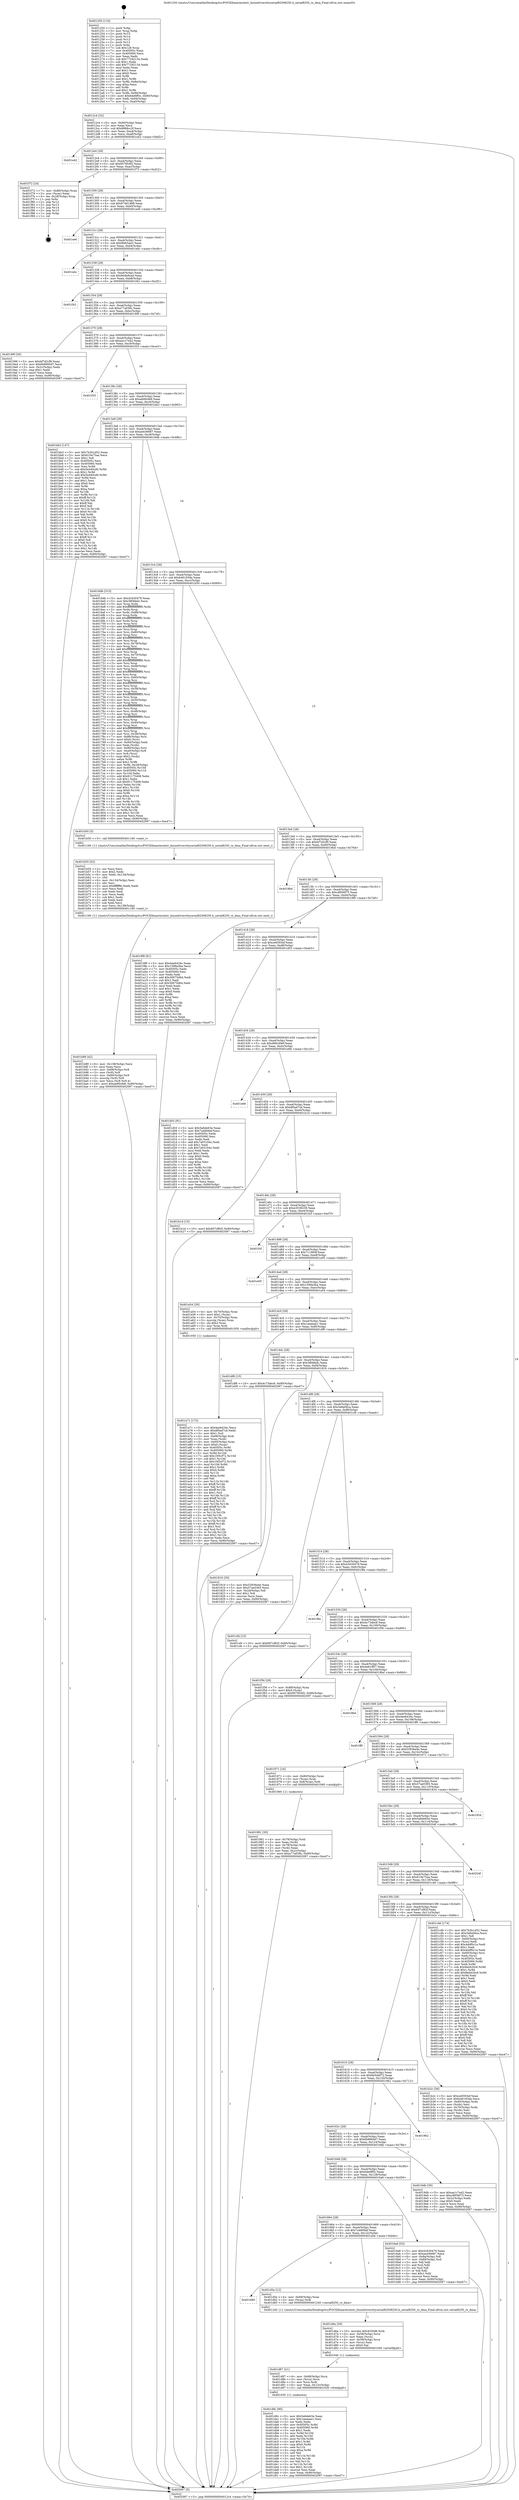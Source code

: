 digraph "0x401250" {
  label = "0x401250 (/mnt/c/Users/mathe/Desktop/tcc/POCII/binaries/extr_linuxdriversttyserial82508250.h_serial8250_rx_dma_Final-ollvm.out::main(0))"
  labelloc = "t"
  node[shape=record]

  Entry [label="",width=0.3,height=0.3,shape=circle,fillcolor=black,style=filled]
  "0x4012c4" [label="{
     0x4012c4 [32]\l
     | [instrs]\l
     &nbsp;&nbsp;0x4012c4 \<+6\>: mov -0x90(%rbp),%eax\l
     &nbsp;&nbsp;0x4012ca \<+2\>: mov %eax,%ecx\l
     &nbsp;&nbsp;0x4012cc \<+6\>: sub $0x8888cc2f,%ecx\l
     &nbsp;&nbsp;0x4012d2 \<+6\>: mov %eax,-0xa4(%rbp)\l
     &nbsp;&nbsp;0x4012d8 \<+6\>: mov %ecx,-0xa8(%rbp)\l
     &nbsp;&nbsp;0x4012de \<+6\>: je 0000000000401e42 \<main+0xbf2\>\l
  }"]
  "0x401e42" [label="{
     0x401e42\l
  }", style=dashed]
  "0x4012e4" [label="{
     0x4012e4 [28]\l
     | [instrs]\l
     &nbsp;&nbsp;0x4012e4 \<+5\>: jmp 00000000004012e9 \<main+0x99\>\l
     &nbsp;&nbsp;0x4012e9 \<+6\>: mov -0xa4(%rbp),%eax\l
     &nbsp;&nbsp;0x4012ef \<+5\>: sub $0x957854f2,%eax\l
     &nbsp;&nbsp;0x4012f4 \<+6\>: mov %eax,-0xac(%rbp)\l
     &nbsp;&nbsp;0x4012fa \<+6\>: je 0000000000401f72 \<main+0xd22\>\l
  }"]
  Exit [label="",width=0.3,height=0.3,shape=circle,fillcolor=black,style=filled,peripheries=2]
  "0x401f72" [label="{
     0x401f72 [24]\l
     | [instrs]\l
     &nbsp;&nbsp;0x401f72 \<+7\>: mov -0x88(%rbp),%rax\l
     &nbsp;&nbsp;0x401f79 \<+2\>: mov (%rax),%eax\l
     &nbsp;&nbsp;0x401f7b \<+4\>: lea -0x28(%rbp),%rsp\l
     &nbsp;&nbsp;0x401f7f \<+1\>: pop %rbx\l
     &nbsp;&nbsp;0x401f80 \<+2\>: pop %r12\l
     &nbsp;&nbsp;0x401f82 \<+2\>: pop %r13\l
     &nbsp;&nbsp;0x401f84 \<+2\>: pop %r14\l
     &nbsp;&nbsp;0x401f86 \<+2\>: pop %r15\l
     &nbsp;&nbsp;0x401f88 \<+1\>: pop %rbp\l
     &nbsp;&nbsp;0x401f89 \<+1\>: ret\l
  }"]
  "0x401300" [label="{
     0x401300 [28]\l
     | [instrs]\l
     &nbsp;&nbsp;0x401300 \<+5\>: jmp 0000000000401305 \<main+0xb5\>\l
     &nbsp;&nbsp;0x401305 \<+6\>: mov -0xa4(%rbp),%eax\l
     &nbsp;&nbsp;0x40130b \<+5\>: sub $0x97481488,%eax\l
     &nbsp;&nbsp;0x401310 \<+6\>: mov %eax,-0xb0(%rbp)\l
     &nbsp;&nbsp;0x401316 \<+6\>: je 0000000000401ee6 \<main+0xc96\>\l
  }"]
  "0x401d9c" [label="{
     0x401d9c [90]\l
     | [instrs]\l
     &nbsp;&nbsp;0x401d9c \<+5\>: mov $0x5a6de63e,%eax\l
     &nbsp;&nbsp;0x401da1 \<+5\>: mov $0x1aeeeae1,%esi\l
     &nbsp;&nbsp;0x401da6 \<+2\>: xor %edx,%edx\l
     &nbsp;&nbsp;0x401da8 \<+8\>: mov 0x40505c,%r8d\l
     &nbsp;&nbsp;0x401db0 \<+8\>: mov 0x405060,%r9d\l
     &nbsp;&nbsp;0x401db8 \<+3\>: sub $0x1,%edx\l
     &nbsp;&nbsp;0x401dbb \<+3\>: mov %r8d,%r10d\l
     &nbsp;&nbsp;0x401dbe \<+3\>: add %edx,%r10d\l
     &nbsp;&nbsp;0x401dc1 \<+4\>: imul %r10d,%r8d\l
     &nbsp;&nbsp;0x401dc5 \<+4\>: and $0x1,%r8d\l
     &nbsp;&nbsp;0x401dc9 \<+4\>: cmp $0x0,%r8d\l
     &nbsp;&nbsp;0x401dcd \<+4\>: sete %r11b\l
     &nbsp;&nbsp;0x401dd1 \<+4\>: cmp $0xa,%r9d\l
     &nbsp;&nbsp;0x401dd5 \<+3\>: setl %bl\l
     &nbsp;&nbsp;0x401dd8 \<+3\>: mov %r11b,%r14b\l
     &nbsp;&nbsp;0x401ddb \<+3\>: and %bl,%r14b\l
     &nbsp;&nbsp;0x401dde \<+3\>: xor %bl,%r11b\l
     &nbsp;&nbsp;0x401de1 \<+3\>: or %r11b,%r14b\l
     &nbsp;&nbsp;0x401de4 \<+4\>: test $0x1,%r14b\l
     &nbsp;&nbsp;0x401de8 \<+3\>: cmovne %esi,%eax\l
     &nbsp;&nbsp;0x401deb \<+6\>: mov %eax,-0x90(%rbp)\l
     &nbsp;&nbsp;0x401df1 \<+5\>: jmp 0000000000402097 \<main+0xe47\>\l
  }"]
  "0x401ee6" [label="{
     0x401ee6\l
  }", style=dashed]
  "0x40131c" [label="{
     0x40131c [28]\l
     | [instrs]\l
     &nbsp;&nbsp;0x40131c \<+5\>: jmp 0000000000401321 \<main+0xd1\>\l
     &nbsp;&nbsp;0x401321 \<+6\>: mov -0xa4(%rbp),%eax\l
     &nbsp;&nbsp;0x401327 \<+5\>: sub $0x9bfe5ae3,%eax\l
     &nbsp;&nbsp;0x40132c \<+6\>: mov %eax,-0xb4(%rbp)\l
     &nbsp;&nbsp;0x401332 \<+6\>: je 0000000000401ebc \<main+0xc6c\>\l
  }"]
  "0x401d87" [label="{
     0x401d87 [21]\l
     | [instrs]\l
     &nbsp;&nbsp;0x401d87 \<+4\>: mov -0x68(%rbp),%rcx\l
     &nbsp;&nbsp;0x401d8b \<+3\>: mov (%rcx),%rcx\l
     &nbsp;&nbsp;0x401d8e \<+3\>: mov %rcx,%rdi\l
     &nbsp;&nbsp;0x401d91 \<+6\>: mov %eax,-0x13c(%rbp)\l
     &nbsp;&nbsp;0x401d97 \<+5\>: call 0000000000401030 \<free@plt\>\l
     | [calls]\l
     &nbsp;&nbsp;0x401030 \{1\} (unknown)\l
  }"]
  "0x401ebc" [label="{
     0x401ebc\l
  }", style=dashed]
  "0x401338" [label="{
     0x401338 [28]\l
     | [instrs]\l
     &nbsp;&nbsp;0x401338 \<+5\>: jmp 000000000040133d \<main+0xed\>\l
     &nbsp;&nbsp;0x40133d \<+6\>: mov -0xa4(%rbp),%eax\l
     &nbsp;&nbsp;0x401343 \<+5\>: sub $0x9e4b9ced,%eax\l
     &nbsp;&nbsp;0x401348 \<+6\>: mov %eax,-0xb8(%rbp)\l
     &nbsp;&nbsp;0x40134e \<+6\>: je 0000000000401f42 \<main+0xcf2\>\l
  }"]
  "0x401d6a" [label="{
     0x401d6a [29]\l
     | [instrs]\l
     &nbsp;&nbsp;0x401d6a \<+10\>: movabs $0x4030d6,%rdi\l
     &nbsp;&nbsp;0x401d74 \<+4\>: mov -0x58(%rbp),%rcx\l
     &nbsp;&nbsp;0x401d78 \<+2\>: mov %eax,(%rcx)\l
     &nbsp;&nbsp;0x401d7a \<+4\>: mov -0x58(%rbp),%rcx\l
     &nbsp;&nbsp;0x401d7e \<+2\>: mov (%rcx),%esi\l
     &nbsp;&nbsp;0x401d80 \<+2\>: mov $0x0,%al\l
     &nbsp;&nbsp;0x401d82 \<+5\>: call 0000000000401040 \<printf@plt\>\l
     | [calls]\l
     &nbsp;&nbsp;0x401040 \{1\} (unknown)\l
  }"]
  "0x401f42" [label="{
     0x401f42\l
  }", style=dashed]
  "0x401354" [label="{
     0x401354 [28]\l
     | [instrs]\l
     &nbsp;&nbsp;0x401354 \<+5\>: jmp 0000000000401359 \<main+0x109\>\l
     &nbsp;&nbsp;0x401359 \<+6\>: mov -0xa4(%rbp),%eax\l
     &nbsp;&nbsp;0x40135f \<+5\>: sub $0xa77a038c,%eax\l
     &nbsp;&nbsp;0x401364 \<+6\>: mov %eax,-0xbc(%rbp)\l
     &nbsp;&nbsp;0x40136a \<+6\>: je 000000000040199f \<main+0x74f\>\l
  }"]
  "0x401680" [label="{
     0x401680\l
  }", style=dashed]
  "0x40199f" [label="{
     0x40199f [30]\l
     | [instrs]\l
     &nbsp;&nbsp;0x40199f \<+5\>: mov $0xbf7d2cf9,%eax\l
     &nbsp;&nbsp;0x4019a4 \<+5\>: mov $0x6b8660d7,%ecx\l
     &nbsp;&nbsp;0x4019a9 \<+3\>: mov -0x2c(%rbp),%edx\l
     &nbsp;&nbsp;0x4019ac \<+3\>: cmp $0x1,%edx\l
     &nbsp;&nbsp;0x4019af \<+3\>: cmovl %ecx,%eax\l
     &nbsp;&nbsp;0x4019b2 \<+6\>: mov %eax,-0x90(%rbp)\l
     &nbsp;&nbsp;0x4019b8 \<+5\>: jmp 0000000000402097 \<main+0xe47\>\l
  }"]
  "0x401370" [label="{
     0x401370 [28]\l
     | [instrs]\l
     &nbsp;&nbsp;0x401370 \<+5\>: jmp 0000000000401375 \<main+0x125\>\l
     &nbsp;&nbsp;0x401375 \<+6\>: mov -0xa4(%rbp),%eax\l
     &nbsp;&nbsp;0x40137b \<+5\>: sub $0xaa1c7e42,%eax\l
     &nbsp;&nbsp;0x401380 \<+6\>: mov %eax,-0xc0(%rbp)\l
     &nbsp;&nbsp;0x401386 \<+6\>: je 0000000000401f33 \<main+0xce3\>\l
  }"]
  "0x401d5e" [label="{
     0x401d5e [12]\l
     | [instrs]\l
     &nbsp;&nbsp;0x401d5e \<+4\>: mov -0x68(%rbp),%rax\l
     &nbsp;&nbsp;0x401d62 \<+3\>: mov (%rax),%rdi\l
     &nbsp;&nbsp;0x401d65 \<+5\>: call 0000000000401240 \<serial8250_rx_dma\>\l
     | [calls]\l
     &nbsp;&nbsp;0x401240 \{1\} (/mnt/c/Users/mathe/Desktop/tcc/POCII/binaries/extr_linuxdriversttyserial82508250.h_serial8250_rx_dma_Final-ollvm.out::serial8250_rx_dma)\l
  }"]
  "0x401f33" [label="{
     0x401f33\l
  }", style=dashed]
  "0x40138c" [label="{
     0x40138c [28]\l
     | [instrs]\l
     &nbsp;&nbsp;0x40138c \<+5\>: jmp 0000000000401391 \<main+0x141\>\l
     &nbsp;&nbsp;0x401391 \<+6\>: mov -0xa4(%rbp),%eax\l
     &nbsp;&nbsp;0x401397 \<+5\>: sub $0xab90cfe8,%eax\l
     &nbsp;&nbsp;0x40139c \<+6\>: mov %eax,-0xc4(%rbp)\l
     &nbsp;&nbsp;0x4013a2 \<+6\>: je 0000000000401bb3 \<main+0x963\>\l
  }"]
  "0x401b89" [label="{
     0x401b89 [42]\l
     | [instrs]\l
     &nbsp;&nbsp;0x401b89 \<+6\>: mov -0x138(%rbp),%ecx\l
     &nbsp;&nbsp;0x401b8f \<+3\>: imul %eax,%ecx\l
     &nbsp;&nbsp;0x401b92 \<+4\>: mov -0x68(%rbp),%r8\l
     &nbsp;&nbsp;0x401b96 \<+3\>: mov (%r8),%r8\l
     &nbsp;&nbsp;0x401b99 \<+4\>: mov -0x60(%rbp),%r9\l
     &nbsp;&nbsp;0x401b9d \<+3\>: movslq (%r9),%r9\l
     &nbsp;&nbsp;0x401ba0 \<+4\>: mov %ecx,(%r8,%r9,4)\l
     &nbsp;&nbsp;0x401ba4 \<+10\>: movl $0xab90cfe8,-0x90(%rbp)\l
     &nbsp;&nbsp;0x401bae \<+5\>: jmp 0000000000402097 \<main+0xe47\>\l
  }"]
  "0x401bb3" [label="{
     0x401bb3 [147]\l
     | [instrs]\l
     &nbsp;&nbsp;0x401bb3 \<+5\>: mov $0x7b2b1d52,%eax\l
     &nbsp;&nbsp;0x401bb8 \<+5\>: mov $0x610e75aa,%ecx\l
     &nbsp;&nbsp;0x401bbd \<+2\>: mov $0x1,%dl\l
     &nbsp;&nbsp;0x401bbf \<+7\>: mov 0x40505c,%esi\l
     &nbsp;&nbsp;0x401bc6 \<+7\>: mov 0x405060,%edi\l
     &nbsp;&nbsp;0x401bcd \<+3\>: mov %esi,%r8d\l
     &nbsp;&nbsp;0x401bd0 \<+7\>: sub $0x5e440cd0,%r8d\l
     &nbsp;&nbsp;0x401bd7 \<+4\>: sub $0x1,%r8d\l
     &nbsp;&nbsp;0x401bdb \<+7\>: add $0x5e440cd0,%r8d\l
     &nbsp;&nbsp;0x401be2 \<+4\>: imul %r8d,%esi\l
     &nbsp;&nbsp;0x401be6 \<+3\>: and $0x1,%esi\l
     &nbsp;&nbsp;0x401be9 \<+3\>: cmp $0x0,%esi\l
     &nbsp;&nbsp;0x401bec \<+4\>: sete %r9b\l
     &nbsp;&nbsp;0x401bf0 \<+3\>: cmp $0xa,%edi\l
     &nbsp;&nbsp;0x401bf3 \<+4\>: setl %r10b\l
     &nbsp;&nbsp;0x401bf7 \<+3\>: mov %r9b,%r11b\l
     &nbsp;&nbsp;0x401bfa \<+4\>: xor $0xff,%r11b\l
     &nbsp;&nbsp;0x401bfe \<+3\>: mov %r10b,%bl\l
     &nbsp;&nbsp;0x401c01 \<+3\>: xor $0xff,%bl\l
     &nbsp;&nbsp;0x401c04 \<+3\>: xor $0x0,%dl\l
     &nbsp;&nbsp;0x401c07 \<+3\>: mov %r11b,%r14b\l
     &nbsp;&nbsp;0x401c0a \<+4\>: and $0x0,%r14b\l
     &nbsp;&nbsp;0x401c0e \<+3\>: and %dl,%r9b\l
     &nbsp;&nbsp;0x401c11 \<+3\>: mov %bl,%r15b\l
     &nbsp;&nbsp;0x401c14 \<+4\>: and $0x0,%r15b\l
     &nbsp;&nbsp;0x401c18 \<+3\>: and %dl,%r10b\l
     &nbsp;&nbsp;0x401c1b \<+3\>: or %r9b,%r14b\l
     &nbsp;&nbsp;0x401c1e \<+3\>: or %r10b,%r15b\l
     &nbsp;&nbsp;0x401c21 \<+3\>: xor %r15b,%r14b\l
     &nbsp;&nbsp;0x401c24 \<+3\>: or %bl,%r11b\l
     &nbsp;&nbsp;0x401c27 \<+4\>: xor $0xff,%r11b\l
     &nbsp;&nbsp;0x401c2b \<+3\>: or $0x0,%dl\l
     &nbsp;&nbsp;0x401c2e \<+3\>: and %dl,%r11b\l
     &nbsp;&nbsp;0x401c31 \<+3\>: or %r11b,%r14b\l
     &nbsp;&nbsp;0x401c34 \<+4\>: test $0x1,%r14b\l
     &nbsp;&nbsp;0x401c38 \<+3\>: cmovne %ecx,%eax\l
     &nbsp;&nbsp;0x401c3b \<+6\>: mov %eax,-0x90(%rbp)\l
     &nbsp;&nbsp;0x401c41 \<+5\>: jmp 0000000000402097 \<main+0xe47\>\l
  }"]
  "0x4013a8" [label="{
     0x4013a8 [28]\l
     | [instrs]\l
     &nbsp;&nbsp;0x4013a8 \<+5\>: jmp 00000000004013ad \<main+0x15d\>\l
     &nbsp;&nbsp;0x4013ad \<+6\>: mov -0xa4(%rbp),%eax\l
     &nbsp;&nbsp;0x4013b3 \<+5\>: sub $0xae436687,%eax\l
     &nbsp;&nbsp;0x4013b8 \<+6\>: mov %eax,-0xc8(%rbp)\l
     &nbsp;&nbsp;0x4013be \<+6\>: je 00000000004016db \<main+0x48b\>\l
  }"]
  "0x401b55" [label="{
     0x401b55 [52]\l
     | [instrs]\l
     &nbsp;&nbsp;0x401b55 \<+2\>: xor %ecx,%ecx\l
     &nbsp;&nbsp;0x401b57 \<+5\>: mov $0x2,%edx\l
     &nbsp;&nbsp;0x401b5c \<+6\>: mov %edx,-0x134(%rbp)\l
     &nbsp;&nbsp;0x401b62 \<+1\>: cltd\l
     &nbsp;&nbsp;0x401b63 \<+6\>: mov -0x134(%rbp),%esi\l
     &nbsp;&nbsp;0x401b69 \<+2\>: idiv %esi\l
     &nbsp;&nbsp;0x401b6b \<+6\>: imul $0xfffffffe,%edx,%edx\l
     &nbsp;&nbsp;0x401b71 \<+2\>: mov %ecx,%edi\l
     &nbsp;&nbsp;0x401b73 \<+2\>: sub %edx,%edi\l
     &nbsp;&nbsp;0x401b75 \<+2\>: mov %ecx,%edx\l
     &nbsp;&nbsp;0x401b77 \<+3\>: sub $0x1,%edx\l
     &nbsp;&nbsp;0x401b7a \<+2\>: add %edx,%edi\l
     &nbsp;&nbsp;0x401b7c \<+2\>: sub %edi,%ecx\l
     &nbsp;&nbsp;0x401b7e \<+6\>: mov %ecx,-0x138(%rbp)\l
     &nbsp;&nbsp;0x401b84 \<+5\>: call 0000000000401160 \<next_i\>\l
     | [calls]\l
     &nbsp;&nbsp;0x401160 \{1\} (/mnt/c/Users/mathe/Desktop/tcc/POCII/binaries/extr_linuxdriversttyserial82508250.h_serial8250_rx_dma_Final-ollvm.out::next_i)\l
  }"]
  "0x4016db" [label="{
     0x4016db [315]\l
     | [instrs]\l
     &nbsp;&nbsp;0x4016db \<+5\>: mov $0x43430479,%eax\l
     &nbsp;&nbsp;0x4016e0 \<+5\>: mov $0x38f4fedc,%ecx\l
     &nbsp;&nbsp;0x4016e5 \<+3\>: mov %rsp,%rdx\l
     &nbsp;&nbsp;0x4016e8 \<+4\>: add $0xfffffffffffffff0,%rdx\l
     &nbsp;&nbsp;0x4016ec \<+3\>: mov %rdx,%rsp\l
     &nbsp;&nbsp;0x4016ef \<+7\>: mov %rdx,-0x88(%rbp)\l
     &nbsp;&nbsp;0x4016f6 \<+3\>: mov %rsp,%rdx\l
     &nbsp;&nbsp;0x4016f9 \<+4\>: add $0xfffffffffffffff0,%rdx\l
     &nbsp;&nbsp;0x4016fd \<+3\>: mov %rdx,%rsp\l
     &nbsp;&nbsp;0x401700 \<+3\>: mov %rsp,%rsi\l
     &nbsp;&nbsp;0x401703 \<+4\>: add $0xfffffffffffffff0,%rsi\l
     &nbsp;&nbsp;0x401707 \<+3\>: mov %rsi,%rsp\l
     &nbsp;&nbsp;0x40170a \<+4\>: mov %rsi,-0x80(%rbp)\l
     &nbsp;&nbsp;0x40170e \<+3\>: mov %rsp,%rsi\l
     &nbsp;&nbsp;0x401711 \<+4\>: add $0xfffffffffffffff0,%rsi\l
     &nbsp;&nbsp;0x401715 \<+3\>: mov %rsi,%rsp\l
     &nbsp;&nbsp;0x401718 \<+4\>: mov %rsi,-0x78(%rbp)\l
     &nbsp;&nbsp;0x40171c \<+3\>: mov %rsp,%rsi\l
     &nbsp;&nbsp;0x40171f \<+4\>: add $0xfffffffffffffff0,%rsi\l
     &nbsp;&nbsp;0x401723 \<+3\>: mov %rsi,%rsp\l
     &nbsp;&nbsp;0x401726 \<+4\>: mov %rsi,-0x70(%rbp)\l
     &nbsp;&nbsp;0x40172a \<+3\>: mov %rsp,%rsi\l
     &nbsp;&nbsp;0x40172d \<+4\>: add $0xfffffffffffffff0,%rsi\l
     &nbsp;&nbsp;0x401731 \<+3\>: mov %rsi,%rsp\l
     &nbsp;&nbsp;0x401734 \<+4\>: mov %rsi,-0x68(%rbp)\l
     &nbsp;&nbsp;0x401738 \<+3\>: mov %rsp,%rsi\l
     &nbsp;&nbsp;0x40173b \<+4\>: add $0xfffffffffffffff0,%rsi\l
     &nbsp;&nbsp;0x40173f \<+3\>: mov %rsi,%rsp\l
     &nbsp;&nbsp;0x401742 \<+4\>: mov %rsi,-0x60(%rbp)\l
     &nbsp;&nbsp;0x401746 \<+3\>: mov %rsp,%rsi\l
     &nbsp;&nbsp;0x401749 \<+4\>: add $0xfffffffffffffff0,%rsi\l
     &nbsp;&nbsp;0x40174d \<+3\>: mov %rsi,%rsp\l
     &nbsp;&nbsp;0x401750 \<+4\>: mov %rsi,-0x58(%rbp)\l
     &nbsp;&nbsp;0x401754 \<+3\>: mov %rsp,%rsi\l
     &nbsp;&nbsp;0x401757 \<+4\>: add $0xfffffffffffffff0,%rsi\l
     &nbsp;&nbsp;0x40175b \<+3\>: mov %rsi,%rsp\l
     &nbsp;&nbsp;0x40175e \<+4\>: mov %rsi,-0x50(%rbp)\l
     &nbsp;&nbsp;0x401762 \<+3\>: mov %rsp,%rsi\l
     &nbsp;&nbsp;0x401765 \<+4\>: add $0xfffffffffffffff0,%rsi\l
     &nbsp;&nbsp;0x401769 \<+3\>: mov %rsi,%rsp\l
     &nbsp;&nbsp;0x40176c \<+4\>: mov %rsi,-0x48(%rbp)\l
     &nbsp;&nbsp;0x401770 \<+3\>: mov %rsp,%rsi\l
     &nbsp;&nbsp;0x401773 \<+4\>: add $0xfffffffffffffff0,%rsi\l
     &nbsp;&nbsp;0x401777 \<+3\>: mov %rsi,%rsp\l
     &nbsp;&nbsp;0x40177a \<+4\>: mov %rsi,-0x40(%rbp)\l
     &nbsp;&nbsp;0x40177e \<+3\>: mov %rsp,%rsi\l
     &nbsp;&nbsp;0x401781 \<+4\>: add $0xfffffffffffffff0,%rsi\l
     &nbsp;&nbsp;0x401785 \<+3\>: mov %rsi,%rsp\l
     &nbsp;&nbsp;0x401788 \<+4\>: mov %rsi,-0x38(%rbp)\l
     &nbsp;&nbsp;0x40178c \<+7\>: mov -0x88(%rbp),%rsi\l
     &nbsp;&nbsp;0x401793 \<+6\>: movl $0x0,(%rsi)\l
     &nbsp;&nbsp;0x401799 \<+6\>: mov -0x94(%rbp),%edi\l
     &nbsp;&nbsp;0x40179f \<+2\>: mov %edi,(%rdx)\l
     &nbsp;&nbsp;0x4017a1 \<+4\>: mov -0x80(%rbp),%rsi\l
     &nbsp;&nbsp;0x4017a5 \<+7\>: mov -0xa0(%rbp),%r8\l
     &nbsp;&nbsp;0x4017ac \<+3\>: mov %r8,(%rsi)\l
     &nbsp;&nbsp;0x4017af \<+3\>: cmpl $0x2,(%rdx)\l
     &nbsp;&nbsp;0x4017b2 \<+4\>: setne %r9b\l
     &nbsp;&nbsp;0x4017b6 \<+4\>: and $0x1,%r9b\l
     &nbsp;&nbsp;0x4017ba \<+4\>: mov %r9b,-0x2d(%rbp)\l
     &nbsp;&nbsp;0x4017be \<+8\>: mov 0x40505c,%r10d\l
     &nbsp;&nbsp;0x4017c6 \<+8\>: mov 0x405060,%r11d\l
     &nbsp;&nbsp;0x4017ce \<+3\>: mov %r10d,%ebx\l
     &nbsp;&nbsp;0x4017d1 \<+6\>: add $0x91175408,%ebx\l
     &nbsp;&nbsp;0x4017d7 \<+3\>: sub $0x1,%ebx\l
     &nbsp;&nbsp;0x4017da \<+6\>: sub $0x91175408,%ebx\l
     &nbsp;&nbsp;0x4017e0 \<+4\>: imul %ebx,%r10d\l
     &nbsp;&nbsp;0x4017e4 \<+4\>: and $0x1,%r10d\l
     &nbsp;&nbsp;0x4017e8 \<+4\>: cmp $0x0,%r10d\l
     &nbsp;&nbsp;0x4017ec \<+4\>: sete %r9b\l
     &nbsp;&nbsp;0x4017f0 \<+4\>: cmp $0xa,%r11d\l
     &nbsp;&nbsp;0x4017f4 \<+4\>: setl %r14b\l
     &nbsp;&nbsp;0x4017f8 \<+3\>: mov %r9b,%r15b\l
     &nbsp;&nbsp;0x4017fb \<+3\>: and %r14b,%r15b\l
     &nbsp;&nbsp;0x4017fe \<+3\>: xor %r14b,%r9b\l
     &nbsp;&nbsp;0x401801 \<+3\>: or %r9b,%r15b\l
     &nbsp;&nbsp;0x401804 \<+4\>: test $0x1,%r15b\l
     &nbsp;&nbsp;0x401808 \<+3\>: cmovne %ecx,%eax\l
     &nbsp;&nbsp;0x40180b \<+6\>: mov %eax,-0x90(%rbp)\l
     &nbsp;&nbsp;0x401811 \<+5\>: jmp 0000000000402097 \<main+0xe47\>\l
  }"]
  "0x4013c4" [label="{
     0x4013c4 [28]\l
     | [instrs]\l
     &nbsp;&nbsp;0x4013c4 \<+5\>: jmp 00000000004013c9 \<main+0x179\>\l
     &nbsp;&nbsp;0x4013c9 \<+6\>: mov -0xa4(%rbp),%eax\l
     &nbsp;&nbsp;0x4013cf \<+5\>: sub $0xb46193da,%eax\l
     &nbsp;&nbsp;0x4013d4 \<+6\>: mov %eax,-0xcc(%rbp)\l
     &nbsp;&nbsp;0x4013da \<+6\>: je 0000000000401b50 \<main+0x900\>\l
  }"]
  "0x401a71" [label="{
     0x401a71 [172]\l
     | [instrs]\l
     &nbsp;&nbsp;0x401a71 \<+5\>: mov $0x4ee6434c,%ecx\l
     &nbsp;&nbsp;0x401a76 \<+5\>: mov $0xdf0ad7cb,%edx\l
     &nbsp;&nbsp;0x401a7b \<+3\>: mov $0x1,%sil\l
     &nbsp;&nbsp;0x401a7e \<+4\>: mov -0x68(%rbp),%rdi\l
     &nbsp;&nbsp;0x401a82 \<+3\>: mov %rax,(%rdi)\l
     &nbsp;&nbsp;0x401a85 \<+4\>: mov -0x60(%rbp),%rax\l
     &nbsp;&nbsp;0x401a89 \<+6\>: movl $0x0,(%rax)\l
     &nbsp;&nbsp;0x401a8f \<+8\>: mov 0x40505c,%r8d\l
     &nbsp;&nbsp;0x401a97 \<+8\>: mov 0x405060,%r9d\l
     &nbsp;&nbsp;0x401a9f \<+3\>: mov %r8d,%r10d\l
     &nbsp;&nbsp;0x401aa2 \<+7\>: add $0x10f3cf72,%r10d\l
     &nbsp;&nbsp;0x401aa9 \<+4\>: sub $0x1,%r10d\l
     &nbsp;&nbsp;0x401aad \<+7\>: sub $0x10f3cf72,%r10d\l
     &nbsp;&nbsp;0x401ab4 \<+4\>: imul %r10d,%r8d\l
     &nbsp;&nbsp;0x401ab8 \<+4\>: and $0x1,%r8d\l
     &nbsp;&nbsp;0x401abc \<+4\>: cmp $0x0,%r8d\l
     &nbsp;&nbsp;0x401ac0 \<+4\>: sete %r11b\l
     &nbsp;&nbsp;0x401ac4 \<+4\>: cmp $0xa,%r9d\l
     &nbsp;&nbsp;0x401ac8 \<+3\>: setl %bl\l
     &nbsp;&nbsp;0x401acb \<+3\>: mov %r11b,%r14b\l
     &nbsp;&nbsp;0x401ace \<+4\>: xor $0xff,%r14b\l
     &nbsp;&nbsp;0x401ad2 \<+3\>: mov %bl,%r15b\l
     &nbsp;&nbsp;0x401ad5 \<+4\>: xor $0xff,%r15b\l
     &nbsp;&nbsp;0x401ad9 \<+4\>: xor $0x1,%sil\l
     &nbsp;&nbsp;0x401add \<+3\>: mov %r14b,%r12b\l
     &nbsp;&nbsp;0x401ae0 \<+4\>: and $0xff,%r12b\l
     &nbsp;&nbsp;0x401ae4 \<+3\>: and %sil,%r11b\l
     &nbsp;&nbsp;0x401ae7 \<+3\>: mov %r15b,%r13b\l
     &nbsp;&nbsp;0x401aea \<+4\>: and $0xff,%r13b\l
     &nbsp;&nbsp;0x401aee \<+3\>: and %sil,%bl\l
     &nbsp;&nbsp;0x401af1 \<+3\>: or %r11b,%r12b\l
     &nbsp;&nbsp;0x401af4 \<+3\>: or %bl,%r13b\l
     &nbsp;&nbsp;0x401af7 \<+3\>: xor %r13b,%r12b\l
     &nbsp;&nbsp;0x401afa \<+3\>: or %r15b,%r14b\l
     &nbsp;&nbsp;0x401afd \<+4\>: xor $0xff,%r14b\l
     &nbsp;&nbsp;0x401b01 \<+4\>: or $0x1,%sil\l
     &nbsp;&nbsp;0x401b05 \<+3\>: and %sil,%r14b\l
     &nbsp;&nbsp;0x401b08 \<+3\>: or %r14b,%r12b\l
     &nbsp;&nbsp;0x401b0b \<+4\>: test $0x1,%r12b\l
     &nbsp;&nbsp;0x401b0f \<+3\>: cmovne %edx,%ecx\l
     &nbsp;&nbsp;0x401b12 \<+6\>: mov %ecx,-0x90(%rbp)\l
     &nbsp;&nbsp;0x401b18 \<+5\>: jmp 0000000000402097 \<main+0xe47\>\l
  }"]
  "0x401b50" [label="{
     0x401b50 [5]\l
     | [instrs]\l
     &nbsp;&nbsp;0x401b50 \<+5\>: call 0000000000401160 \<next_i\>\l
     | [calls]\l
     &nbsp;&nbsp;0x401160 \{1\} (/mnt/c/Users/mathe/Desktop/tcc/POCII/binaries/extr_linuxdriversttyserial82508250.h_serial8250_rx_dma_Final-ollvm.out::next_i)\l
  }"]
  "0x4013e0" [label="{
     0x4013e0 [28]\l
     | [instrs]\l
     &nbsp;&nbsp;0x4013e0 \<+5\>: jmp 00000000004013e5 \<main+0x195\>\l
     &nbsp;&nbsp;0x4013e5 \<+6\>: mov -0xa4(%rbp),%eax\l
     &nbsp;&nbsp;0x4013eb \<+5\>: sub $0xbf7d2cf9,%eax\l
     &nbsp;&nbsp;0x4013f0 \<+6\>: mov %eax,-0xd0(%rbp)\l
     &nbsp;&nbsp;0x4013f6 \<+6\>: je 00000000004019bd \<main+0x76d\>\l
  }"]
  "0x401981" [label="{
     0x401981 [30]\l
     | [instrs]\l
     &nbsp;&nbsp;0x401981 \<+4\>: mov -0x78(%rbp),%rdi\l
     &nbsp;&nbsp;0x401985 \<+2\>: mov %eax,(%rdi)\l
     &nbsp;&nbsp;0x401987 \<+4\>: mov -0x78(%rbp),%rdi\l
     &nbsp;&nbsp;0x40198b \<+2\>: mov (%rdi),%eax\l
     &nbsp;&nbsp;0x40198d \<+3\>: mov %eax,-0x2c(%rbp)\l
     &nbsp;&nbsp;0x401990 \<+10\>: movl $0xa77a038c,-0x90(%rbp)\l
     &nbsp;&nbsp;0x40199a \<+5\>: jmp 0000000000402097 \<main+0xe47\>\l
  }"]
  "0x4019bd" [label="{
     0x4019bd\l
  }", style=dashed]
  "0x4013fc" [label="{
     0x4013fc [28]\l
     | [instrs]\l
     &nbsp;&nbsp;0x4013fc \<+5\>: jmp 0000000000401401 \<main+0x1b1\>\l
     &nbsp;&nbsp;0x401401 \<+6\>: mov -0xa4(%rbp),%eax\l
     &nbsp;&nbsp;0x401407 \<+5\>: sub $0xc8856f75,%eax\l
     &nbsp;&nbsp;0x40140c \<+6\>: mov %eax,-0xd4(%rbp)\l
     &nbsp;&nbsp;0x401412 \<+6\>: je 00000000004019f9 \<main+0x7a9\>\l
  }"]
  "0x401250" [label="{
     0x401250 [116]\l
     | [instrs]\l
     &nbsp;&nbsp;0x401250 \<+1\>: push %rbp\l
     &nbsp;&nbsp;0x401251 \<+3\>: mov %rsp,%rbp\l
     &nbsp;&nbsp;0x401254 \<+2\>: push %r15\l
     &nbsp;&nbsp;0x401256 \<+2\>: push %r14\l
     &nbsp;&nbsp;0x401258 \<+2\>: push %r13\l
     &nbsp;&nbsp;0x40125a \<+2\>: push %r12\l
     &nbsp;&nbsp;0x40125c \<+1\>: push %rbx\l
     &nbsp;&nbsp;0x40125d \<+7\>: sub $0x128,%rsp\l
     &nbsp;&nbsp;0x401264 \<+7\>: mov 0x40505c,%eax\l
     &nbsp;&nbsp;0x40126b \<+7\>: mov 0x405060,%ecx\l
     &nbsp;&nbsp;0x401272 \<+2\>: mov %eax,%edx\l
     &nbsp;&nbsp;0x401274 \<+6\>: sub $0x77292134,%edx\l
     &nbsp;&nbsp;0x40127a \<+3\>: sub $0x1,%edx\l
     &nbsp;&nbsp;0x40127d \<+6\>: add $0x77292134,%edx\l
     &nbsp;&nbsp;0x401283 \<+3\>: imul %edx,%eax\l
     &nbsp;&nbsp;0x401286 \<+3\>: and $0x1,%eax\l
     &nbsp;&nbsp;0x401289 \<+3\>: cmp $0x0,%eax\l
     &nbsp;&nbsp;0x40128c \<+4\>: sete %r8b\l
     &nbsp;&nbsp;0x401290 \<+4\>: and $0x1,%r8b\l
     &nbsp;&nbsp;0x401294 \<+7\>: mov %r8b,-0x8a(%rbp)\l
     &nbsp;&nbsp;0x40129b \<+3\>: cmp $0xa,%ecx\l
     &nbsp;&nbsp;0x40129e \<+4\>: setl %r8b\l
     &nbsp;&nbsp;0x4012a2 \<+4\>: and $0x1,%r8b\l
     &nbsp;&nbsp;0x4012a6 \<+7\>: mov %r8b,-0x89(%rbp)\l
     &nbsp;&nbsp;0x4012ad \<+10\>: movl $0x6de6ff3c,-0x90(%rbp)\l
     &nbsp;&nbsp;0x4012b7 \<+6\>: mov %edi,-0x94(%rbp)\l
     &nbsp;&nbsp;0x4012bd \<+7\>: mov %rsi,-0xa0(%rbp)\l
  }"]
  "0x4019f9" [label="{
     0x4019f9 [91]\l
     | [instrs]\l
     &nbsp;&nbsp;0x4019f9 \<+5\>: mov $0x4ee6434c,%eax\l
     &nbsp;&nbsp;0x4019fe \<+5\>: mov $0x1598a3ba,%ecx\l
     &nbsp;&nbsp;0x401a03 \<+7\>: mov 0x40505c,%edx\l
     &nbsp;&nbsp;0x401a0a \<+7\>: mov 0x405060,%esi\l
     &nbsp;&nbsp;0x401a11 \<+2\>: mov %edx,%edi\l
     &nbsp;&nbsp;0x401a13 \<+6\>: add $0x30675d64,%edi\l
     &nbsp;&nbsp;0x401a19 \<+3\>: sub $0x1,%edi\l
     &nbsp;&nbsp;0x401a1c \<+6\>: sub $0x30675d64,%edi\l
     &nbsp;&nbsp;0x401a22 \<+3\>: imul %edi,%edx\l
     &nbsp;&nbsp;0x401a25 \<+3\>: and $0x1,%edx\l
     &nbsp;&nbsp;0x401a28 \<+3\>: cmp $0x0,%edx\l
     &nbsp;&nbsp;0x401a2b \<+4\>: sete %r8b\l
     &nbsp;&nbsp;0x401a2f \<+3\>: cmp $0xa,%esi\l
     &nbsp;&nbsp;0x401a32 \<+4\>: setl %r9b\l
     &nbsp;&nbsp;0x401a36 \<+3\>: mov %r8b,%r10b\l
     &nbsp;&nbsp;0x401a39 \<+3\>: and %r9b,%r10b\l
     &nbsp;&nbsp;0x401a3c \<+3\>: xor %r9b,%r8b\l
     &nbsp;&nbsp;0x401a3f \<+3\>: or %r8b,%r10b\l
     &nbsp;&nbsp;0x401a42 \<+4\>: test $0x1,%r10b\l
     &nbsp;&nbsp;0x401a46 \<+3\>: cmovne %ecx,%eax\l
     &nbsp;&nbsp;0x401a49 \<+6\>: mov %eax,-0x90(%rbp)\l
     &nbsp;&nbsp;0x401a4f \<+5\>: jmp 0000000000402097 \<main+0xe47\>\l
  }"]
  "0x401418" [label="{
     0x401418 [28]\l
     | [instrs]\l
     &nbsp;&nbsp;0x401418 \<+5\>: jmp 000000000040141d \<main+0x1cd\>\l
     &nbsp;&nbsp;0x40141d \<+6\>: mov -0xa4(%rbp),%eax\l
     &nbsp;&nbsp;0x401423 \<+5\>: sub $0xce6593ef,%eax\l
     &nbsp;&nbsp;0x401428 \<+6\>: mov %eax,-0xd8(%rbp)\l
     &nbsp;&nbsp;0x40142e \<+6\>: je 0000000000401d03 \<main+0xab3\>\l
  }"]
  "0x402097" [label="{
     0x402097 [5]\l
     | [instrs]\l
     &nbsp;&nbsp;0x402097 \<+5\>: jmp 00000000004012c4 \<main+0x74\>\l
  }"]
  "0x401d03" [label="{
     0x401d03 [91]\l
     | [instrs]\l
     &nbsp;&nbsp;0x401d03 \<+5\>: mov $0x5a6de63e,%eax\l
     &nbsp;&nbsp;0x401d08 \<+5\>: mov $0x7a4806ef,%ecx\l
     &nbsp;&nbsp;0x401d0d \<+7\>: mov 0x40505c,%edx\l
     &nbsp;&nbsp;0x401d14 \<+7\>: mov 0x405060,%esi\l
     &nbsp;&nbsp;0x401d1b \<+2\>: mov %edx,%edi\l
     &nbsp;&nbsp;0x401d1d \<+6\>: add $0x7a03164c,%edi\l
     &nbsp;&nbsp;0x401d23 \<+3\>: sub $0x1,%edi\l
     &nbsp;&nbsp;0x401d26 \<+6\>: sub $0x7a03164c,%edi\l
     &nbsp;&nbsp;0x401d2c \<+3\>: imul %edi,%edx\l
     &nbsp;&nbsp;0x401d2f \<+3\>: and $0x1,%edx\l
     &nbsp;&nbsp;0x401d32 \<+3\>: cmp $0x0,%edx\l
     &nbsp;&nbsp;0x401d35 \<+4\>: sete %r8b\l
     &nbsp;&nbsp;0x401d39 \<+3\>: cmp $0xa,%esi\l
     &nbsp;&nbsp;0x401d3c \<+4\>: setl %r9b\l
     &nbsp;&nbsp;0x401d40 \<+3\>: mov %r8b,%r10b\l
     &nbsp;&nbsp;0x401d43 \<+3\>: and %r9b,%r10b\l
     &nbsp;&nbsp;0x401d46 \<+3\>: xor %r9b,%r8b\l
     &nbsp;&nbsp;0x401d49 \<+3\>: or %r8b,%r10b\l
     &nbsp;&nbsp;0x401d4c \<+4\>: test $0x1,%r10b\l
     &nbsp;&nbsp;0x401d50 \<+3\>: cmovne %ecx,%eax\l
     &nbsp;&nbsp;0x401d53 \<+6\>: mov %eax,-0x90(%rbp)\l
     &nbsp;&nbsp;0x401d59 \<+5\>: jmp 0000000000402097 \<main+0xe47\>\l
  }"]
  "0x401434" [label="{
     0x401434 [28]\l
     | [instrs]\l
     &nbsp;&nbsp;0x401434 \<+5\>: jmp 0000000000401439 \<main+0x1e9\>\l
     &nbsp;&nbsp;0x401439 \<+6\>: mov -0xa4(%rbp),%eax\l
     &nbsp;&nbsp;0x40143f \<+5\>: sub $0xd68c49ef,%eax\l
     &nbsp;&nbsp;0x401444 \<+6\>: mov %eax,-0xdc(%rbp)\l
     &nbsp;&nbsp;0x40144a \<+6\>: je 0000000000401e66 \<main+0xc16\>\l
  }"]
  "0x401664" [label="{
     0x401664 [28]\l
     | [instrs]\l
     &nbsp;&nbsp;0x401664 \<+5\>: jmp 0000000000401669 \<main+0x419\>\l
     &nbsp;&nbsp;0x401669 \<+6\>: mov -0xa4(%rbp),%eax\l
     &nbsp;&nbsp;0x40166f \<+5\>: sub $0x7a4806ef,%eax\l
     &nbsp;&nbsp;0x401674 \<+6\>: mov %eax,-0x12c(%rbp)\l
     &nbsp;&nbsp;0x40167a \<+6\>: je 0000000000401d5e \<main+0xb0e\>\l
  }"]
  "0x401e66" [label="{
     0x401e66\l
  }", style=dashed]
  "0x401450" [label="{
     0x401450 [28]\l
     | [instrs]\l
     &nbsp;&nbsp;0x401450 \<+5\>: jmp 0000000000401455 \<main+0x205\>\l
     &nbsp;&nbsp;0x401455 \<+6\>: mov -0xa4(%rbp),%eax\l
     &nbsp;&nbsp;0x40145b \<+5\>: sub $0xdf0ad7cb,%eax\l
     &nbsp;&nbsp;0x401460 \<+6\>: mov %eax,-0xe0(%rbp)\l
     &nbsp;&nbsp;0x401466 \<+6\>: je 0000000000401b1d \<main+0x8cd\>\l
  }"]
  "0x4016a6" [label="{
     0x4016a6 [53]\l
     | [instrs]\l
     &nbsp;&nbsp;0x4016a6 \<+5\>: mov $0x43430479,%eax\l
     &nbsp;&nbsp;0x4016ab \<+5\>: mov $0xae436687,%ecx\l
     &nbsp;&nbsp;0x4016b0 \<+6\>: mov -0x8a(%rbp),%dl\l
     &nbsp;&nbsp;0x4016b6 \<+7\>: mov -0x89(%rbp),%sil\l
     &nbsp;&nbsp;0x4016bd \<+3\>: mov %dl,%dil\l
     &nbsp;&nbsp;0x4016c0 \<+3\>: and %sil,%dil\l
     &nbsp;&nbsp;0x4016c3 \<+3\>: xor %sil,%dl\l
     &nbsp;&nbsp;0x4016c6 \<+3\>: or %dl,%dil\l
     &nbsp;&nbsp;0x4016c9 \<+4\>: test $0x1,%dil\l
     &nbsp;&nbsp;0x4016cd \<+3\>: cmovne %ecx,%eax\l
     &nbsp;&nbsp;0x4016d0 \<+6\>: mov %eax,-0x90(%rbp)\l
     &nbsp;&nbsp;0x4016d6 \<+5\>: jmp 0000000000402097 \<main+0xe47\>\l
  }"]
  "0x401b1d" [label="{
     0x401b1d [15]\l
     | [instrs]\l
     &nbsp;&nbsp;0x401b1d \<+10\>: movl $0x697cf82f,-0x90(%rbp)\l
     &nbsp;&nbsp;0x401b27 \<+5\>: jmp 0000000000402097 \<main+0xe47\>\l
  }"]
  "0x40146c" [label="{
     0x40146c [28]\l
     | [instrs]\l
     &nbsp;&nbsp;0x40146c \<+5\>: jmp 0000000000401471 \<main+0x221\>\l
     &nbsp;&nbsp;0x401471 \<+6\>: mov -0xa4(%rbp),%eax\l
     &nbsp;&nbsp;0x401477 \<+5\>: sub $0xe3538239,%eax\l
     &nbsp;&nbsp;0x40147c \<+6\>: mov %eax,-0xe4(%rbp)\l
     &nbsp;&nbsp;0x401482 \<+6\>: je 0000000000401fcf \<main+0xd7f\>\l
  }"]
  "0x401648" [label="{
     0x401648 [28]\l
     | [instrs]\l
     &nbsp;&nbsp;0x401648 \<+5\>: jmp 000000000040164d \<main+0x3fd\>\l
     &nbsp;&nbsp;0x40164d \<+6\>: mov -0xa4(%rbp),%eax\l
     &nbsp;&nbsp;0x401653 \<+5\>: sub $0x6de6ff3c,%eax\l
     &nbsp;&nbsp;0x401658 \<+6\>: mov %eax,-0x128(%rbp)\l
     &nbsp;&nbsp;0x40165e \<+6\>: je 00000000004016a6 \<main+0x456\>\l
  }"]
  "0x401fcf" [label="{
     0x401fcf\l
  }", style=dashed]
  "0x401488" [label="{
     0x401488 [28]\l
     | [instrs]\l
     &nbsp;&nbsp;0x401488 \<+5\>: jmp 000000000040148d \<main+0x23d\>\l
     &nbsp;&nbsp;0x40148d \<+6\>: mov -0xa4(%rbp),%eax\l
     &nbsp;&nbsp;0x401493 \<+5\>: sub $0x711960f,%eax\l
     &nbsp;&nbsp;0x401498 \<+6\>: mov %eax,-0xe8(%rbp)\l
     &nbsp;&nbsp;0x40149e \<+6\>: je 0000000000401e05 \<main+0xbb5\>\l
  }"]
  "0x4019db" [label="{
     0x4019db [30]\l
     | [instrs]\l
     &nbsp;&nbsp;0x4019db \<+5\>: mov $0xaa1c7e42,%eax\l
     &nbsp;&nbsp;0x4019e0 \<+5\>: mov $0xc8856f75,%ecx\l
     &nbsp;&nbsp;0x4019e5 \<+3\>: mov -0x2c(%rbp),%edx\l
     &nbsp;&nbsp;0x4019e8 \<+3\>: cmp $0x0,%edx\l
     &nbsp;&nbsp;0x4019eb \<+3\>: cmove %ecx,%eax\l
     &nbsp;&nbsp;0x4019ee \<+6\>: mov %eax,-0x90(%rbp)\l
     &nbsp;&nbsp;0x4019f4 \<+5\>: jmp 0000000000402097 \<main+0xe47\>\l
  }"]
  "0x401e05" [label="{
     0x401e05\l
  }", style=dashed]
  "0x4014a4" [label="{
     0x4014a4 [28]\l
     | [instrs]\l
     &nbsp;&nbsp;0x4014a4 \<+5\>: jmp 00000000004014a9 \<main+0x259\>\l
     &nbsp;&nbsp;0x4014a9 \<+6\>: mov -0xa4(%rbp),%eax\l
     &nbsp;&nbsp;0x4014af \<+5\>: sub $0x1598a3ba,%eax\l
     &nbsp;&nbsp;0x4014b4 \<+6\>: mov %eax,-0xec(%rbp)\l
     &nbsp;&nbsp;0x4014ba \<+6\>: je 0000000000401a54 \<main+0x804\>\l
  }"]
  "0x40162c" [label="{
     0x40162c [28]\l
     | [instrs]\l
     &nbsp;&nbsp;0x40162c \<+5\>: jmp 0000000000401631 \<main+0x3e1\>\l
     &nbsp;&nbsp;0x401631 \<+6\>: mov -0xa4(%rbp),%eax\l
     &nbsp;&nbsp;0x401637 \<+5\>: sub $0x6b8660d7,%eax\l
     &nbsp;&nbsp;0x40163c \<+6\>: mov %eax,-0x124(%rbp)\l
     &nbsp;&nbsp;0x401642 \<+6\>: je 00000000004019db \<main+0x78b\>\l
  }"]
  "0x401a54" [label="{
     0x401a54 [29]\l
     | [instrs]\l
     &nbsp;&nbsp;0x401a54 \<+4\>: mov -0x70(%rbp),%rax\l
     &nbsp;&nbsp;0x401a58 \<+6\>: movl $0x1,(%rax)\l
     &nbsp;&nbsp;0x401a5e \<+4\>: mov -0x70(%rbp),%rax\l
     &nbsp;&nbsp;0x401a62 \<+3\>: movslq (%rax),%rax\l
     &nbsp;&nbsp;0x401a65 \<+4\>: shl $0x2,%rax\l
     &nbsp;&nbsp;0x401a69 \<+3\>: mov %rax,%rdi\l
     &nbsp;&nbsp;0x401a6c \<+5\>: call 0000000000401050 \<malloc@plt\>\l
     | [calls]\l
     &nbsp;&nbsp;0x401050 \{1\} (unknown)\l
  }"]
  "0x4014c0" [label="{
     0x4014c0 [28]\l
     | [instrs]\l
     &nbsp;&nbsp;0x4014c0 \<+5\>: jmp 00000000004014c5 \<main+0x275\>\l
     &nbsp;&nbsp;0x4014c5 \<+6\>: mov -0xa4(%rbp),%eax\l
     &nbsp;&nbsp;0x4014cb \<+5\>: sub $0x1aeeeae1,%eax\l
     &nbsp;&nbsp;0x4014d0 \<+6\>: mov %eax,-0xf0(%rbp)\l
     &nbsp;&nbsp;0x4014d6 \<+6\>: je 0000000000401df6 \<main+0xba6\>\l
  }"]
  "0x401962" [label="{
     0x401962\l
  }", style=dashed]
  "0x401df6" [label="{
     0x401df6 [15]\l
     | [instrs]\l
     &nbsp;&nbsp;0x401df6 \<+10\>: movl $0x4c73dec6,-0x90(%rbp)\l
     &nbsp;&nbsp;0x401e00 \<+5\>: jmp 0000000000402097 \<main+0xe47\>\l
  }"]
  "0x4014dc" [label="{
     0x4014dc [28]\l
     | [instrs]\l
     &nbsp;&nbsp;0x4014dc \<+5\>: jmp 00000000004014e1 \<main+0x291\>\l
     &nbsp;&nbsp;0x4014e1 \<+6\>: mov -0xa4(%rbp),%eax\l
     &nbsp;&nbsp;0x4014e7 \<+5\>: sub $0x38f4fedc,%eax\l
     &nbsp;&nbsp;0x4014ec \<+6\>: mov %eax,-0xf4(%rbp)\l
     &nbsp;&nbsp;0x4014f2 \<+6\>: je 0000000000401816 \<main+0x5c6\>\l
  }"]
  "0x401610" [label="{
     0x401610 [28]\l
     | [instrs]\l
     &nbsp;&nbsp;0x401610 \<+5\>: jmp 0000000000401615 \<main+0x3c5\>\l
     &nbsp;&nbsp;0x401615 \<+6\>: mov -0xa4(%rbp),%eax\l
     &nbsp;&nbsp;0x40161b \<+5\>: sub $0x6b5d4f72,%eax\l
     &nbsp;&nbsp;0x401620 \<+6\>: mov %eax,-0x120(%rbp)\l
     &nbsp;&nbsp;0x401626 \<+6\>: je 0000000000401962 \<main+0x712\>\l
  }"]
  "0x401816" [label="{
     0x401816 [30]\l
     | [instrs]\l
     &nbsp;&nbsp;0x401816 \<+5\>: mov $0x53936e4e,%eax\l
     &nbsp;&nbsp;0x40181b \<+5\>: mov $0x57ae0365,%ecx\l
     &nbsp;&nbsp;0x401820 \<+3\>: mov -0x2d(%rbp),%dl\l
     &nbsp;&nbsp;0x401823 \<+3\>: test $0x1,%dl\l
     &nbsp;&nbsp;0x401826 \<+3\>: cmovne %ecx,%eax\l
     &nbsp;&nbsp;0x401829 \<+6\>: mov %eax,-0x90(%rbp)\l
     &nbsp;&nbsp;0x40182f \<+5\>: jmp 0000000000402097 \<main+0xe47\>\l
  }"]
  "0x4014f8" [label="{
     0x4014f8 [28]\l
     | [instrs]\l
     &nbsp;&nbsp;0x4014f8 \<+5\>: jmp 00000000004014fd \<main+0x2ad\>\l
     &nbsp;&nbsp;0x4014fd \<+6\>: mov -0xa4(%rbp),%eax\l
     &nbsp;&nbsp;0x401503 \<+5\>: sub $0x3e8a06ca,%eax\l
     &nbsp;&nbsp;0x401508 \<+6\>: mov %eax,-0xf8(%rbp)\l
     &nbsp;&nbsp;0x40150e \<+6\>: je 0000000000401cf4 \<main+0xaa4\>\l
  }"]
  "0x401b2c" [label="{
     0x401b2c [36]\l
     | [instrs]\l
     &nbsp;&nbsp;0x401b2c \<+5\>: mov $0xce6593ef,%eax\l
     &nbsp;&nbsp;0x401b31 \<+5\>: mov $0xb46193da,%ecx\l
     &nbsp;&nbsp;0x401b36 \<+4\>: mov -0x60(%rbp),%rdx\l
     &nbsp;&nbsp;0x401b3a \<+2\>: mov (%rdx),%esi\l
     &nbsp;&nbsp;0x401b3c \<+4\>: mov -0x70(%rbp),%rdx\l
     &nbsp;&nbsp;0x401b40 \<+2\>: cmp (%rdx),%esi\l
     &nbsp;&nbsp;0x401b42 \<+3\>: cmovl %ecx,%eax\l
     &nbsp;&nbsp;0x401b45 \<+6\>: mov %eax,-0x90(%rbp)\l
     &nbsp;&nbsp;0x401b4b \<+5\>: jmp 0000000000402097 \<main+0xe47\>\l
  }"]
  "0x401cf4" [label="{
     0x401cf4 [15]\l
     | [instrs]\l
     &nbsp;&nbsp;0x401cf4 \<+10\>: movl $0x697cf82f,-0x90(%rbp)\l
     &nbsp;&nbsp;0x401cfe \<+5\>: jmp 0000000000402097 \<main+0xe47\>\l
  }"]
  "0x401514" [label="{
     0x401514 [28]\l
     | [instrs]\l
     &nbsp;&nbsp;0x401514 \<+5\>: jmp 0000000000401519 \<main+0x2c9\>\l
     &nbsp;&nbsp;0x401519 \<+6\>: mov -0xa4(%rbp),%eax\l
     &nbsp;&nbsp;0x40151f \<+5\>: sub $0x43430479,%eax\l
     &nbsp;&nbsp;0x401524 \<+6\>: mov %eax,-0xfc(%rbp)\l
     &nbsp;&nbsp;0x40152a \<+6\>: je 0000000000401f8a \<main+0xd3a\>\l
  }"]
  "0x4015f4" [label="{
     0x4015f4 [28]\l
     | [instrs]\l
     &nbsp;&nbsp;0x4015f4 \<+5\>: jmp 00000000004015f9 \<main+0x3a9\>\l
     &nbsp;&nbsp;0x4015f9 \<+6\>: mov -0xa4(%rbp),%eax\l
     &nbsp;&nbsp;0x4015ff \<+5\>: sub $0x697cf82f,%eax\l
     &nbsp;&nbsp;0x401604 \<+6\>: mov %eax,-0x11c(%rbp)\l
     &nbsp;&nbsp;0x40160a \<+6\>: je 0000000000401b2c \<main+0x8dc\>\l
  }"]
  "0x401f8a" [label="{
     0x401f8a\l
  }", style=dashed]
  "0x401530" [label="{
     0x401530 [28]\l
     | [instrs]\l
     &nbsp;&nbsp;0x401530 \<+5\>: jmp 0000000000401535 \<main+0x2e5\>\l
     &nbsp;&nbsp;0x401535 \<+6\>: mov -0xa4(%rbp),%eax\l
     &nbsp;&nbsp;0x40153b \<+5\>: sub $0x4c73dec6,%eax\l
     &nbsp;&nbsp;0x401540 \<+6\>: mov %eax,-0x100(%rbp)\l
     &nbsp;&nbsp;0x401546 \<+6\>: je 0000000000401f56 \<main+0xd06\>\l
  }"]
  "0x401c46" [label="{
     0x401c46 [174]\l
     | [instrs]\l
     &nbsp;&nbsp;0x401c46 \<+5\>: mov $0x7b2b1d52,%eax\l
     &nbsp;&nbsp;0x401c4b \<+5\>: mov $0x3e8a06ca,%ecx\l
     &nbsp;&nbsp;0x401c50 \<+2\>: mov $0x1,%dl\l
     &nbsp;&nbsp;0x401c52 \<+4\>: mov -0x60(%rbp),%rsi\l
     &nbsp;&nbsp;0x401c56 \<+2\>: mov (%rsi),%edi\l
     &nbsp;&nbsp;0x401c58 \<+6\>: add $0x4ddf0c1e,%edi\l
     &nbsp;&nbsp;0x401c5e \<+3\>: add $0x1,%edi\l
     &nbsp;&nbsp;0x401c61 \<+6\>: sub $0x4ddf0c1e,%edi\l
     &nbsp;&nbsp;0x401c67 \<+4\>: mov -0x60(%rbp),%rsi\l
     &nbsp;&nbsp;0x401c6b \<+2\>: mov %edi,(%rsi)\l
     &nbsp;&nbsp;0x401c6d \<+7\>: mov 0x40505c,%edi\l
     &nbsp;&nbsp;0x401c74 \<+8\>: mov 0x405060,%r8d\l
     &nbsp;&nbsp;0x401c7c \<+3\>: mov %edi,%r9d\l
     &nbsp;&nbsp;0x401c7f \<+7\>: sub $0x9ed420c6,%r9d\l
     &nbsp;&nbsp;0x401c86 \<+4\>: sub $0x1,%r9d\l
     &nbsp;&nbsp;0x401c8a \<+7\>: add $0x9ed420c6,%r9d\l
     &nbsp;&nbsp;0x401c91 \<+4\>: imul %r9d,%edi\l
     &nbsp;&nbsp;0x401c95 \<+3\>: and $0x1,%edi\l
     &nbsp;&nbsp;0x401c98 \<+3\>: cmp $0x0,%edi\l
     &nbsp;&nbsp;0x401c9b \<+4\>: sete %r10b\l
     &nbsp;&nbsp;0x401c9f \<+4\>: cmp $0xa,%r8d\l
     &nbsp;&nbsp;0x401ca3 \<+4\>: setl %r11b\l
     &nbsp;&nbsp;0x401ca7 \<+3\>: mov %r10b,%bl\l
     &nbsp;&nbsp;0x401caa \<+3\>: xor $0xff,%bl\l
     &nbsp;&nbsp;0x401cad \<+3\>: mov %r11b,%r14b\l
     &nbsp;&nbsp;0x401cb0 \<+4\>: xor $0xff,%r14b\l
     &nbsp;&nbsp;0x401cb4 \<+3\>: xor $0x0,%dl\l
     &nbsp;&nbsp;0x401cb7 \<+3\>: mov %bl,%r15b\l
     &nbsp;&nbsp;0x401cba \<+4\>: and $0x0,%r15b\l
     &nbsp;&nbsp;0x401cbe \<+3\>: and %dl,%r10b\l
     &nbsp;&nbsp;0x401cc1 \<+3\>: mov %r14b,%r12b\l
     &nbsp;&nbsp;0x401cc4 \<+4\>: and $0x0,%r12b\l
     &nbsp;&nbsp;0x401cc8 \<+3\>: and %dl,%r11b\l
     &nbsp;&nbsp;0x401ccb \<+3\>: or %r10b,%r15b\l
     &nbsp;&nbsp;0x401cce \<+3\>: or %r11b,%r12b\l
     &nbsp;&nbsp;0x401cd1 \<+3\>: xor %r12b,%r15b\l
     &nbsp;&nbsp;0x401cd4 \<+3\>: or %r14b,%bl\l
     &nbsp;&nbsp;0x401cd7 \<+3\>: xor $0xff,%bl\l
     &nbsp;&nbsp;0x401cda \<+3\>: or $0x0,%dl\l
     &nbsp;&nbsp;0x401cdd \<+2\>: and %dl,%bl\l
     &nbsp;&nbsp;0x401cdf \<+3\>: or %bl,%r15b\l
     &nbsp;&nbsp;0x401ce2 \<+4\>: test $0x1,%r15b\l
     &nbsp;&nbsp;0x401ce6 \<+3\>: cmovne %ecx,%eax\l
     &nbsp;&nbsp;0x401ce9 \<+6\>: mov %eax,-0x90(%rbp)\l
     &nbsp;&nbsp;0x401cef \<+5\>: jmp 0000000000402097 \<main+0xe47\>\l
  }"]
  "0x401f56" [label="{
     0x401f56 [28]\l
     | [instrs]\l
     &nbsp;&nbsp;0x401f56 \<+7\>: mov -0x88(%rbp),%rax\l
     &nbsp;&nbsp;0x401f5d \<+6\>: movl $0x0,(%rax)\l
     &nbsp;&nbsp;0x401f63 \<+10\>: movl $0x957854f2,-0x90(%rbp)\l
     &nbsp;&nbsp;0x401f6d \<+5\>: jmp 0000000000402097 \<main+0xe47\>\l
  }"]
  "0x40154c" [label="{
     0x40154c [28]\l
     | [instrs]\l
     &nbsp;&nbsp;0x40154c \<+5\>: jmp 0000000000401551 \<main+0x301\>\l
     &nbsp;&nbsp;0x401551 \<+6\>: mov -0xa4(%rbp),%eax\l
     &nbsp;&nbsp;0x401557 \<+5\>: sub $0x4e61ff57,%eax\l
     &nbsp;&nbsp;0x40155c \<+6\>: mov %eax,-0x104(%rbp)\l
     &nbsp;&nbsp;0x401562 \<+6\>: je 00000000004018bd \<main+0x66d\>\l
  }"]
  "0x4015d8" [label="{
     0x4015d8 [28]\l
     | [instrs]\l
     &nbsp;&nbsp;0x4015d8 \<+5\>: jmp 00000000004015dd \<main+0x38d\>\l
     &nbsp;&nbsp;0x4015dd \<+6\>: mov -0xa4(%rbp),%eax\l
     &nbsp;&nbsp;0x4015e3 \<+5\>: sub $0x610e75aa,%eax\l
     &nbsp;&nbsp;0x4015e8 \<+6\>: mov %eax,-0x118(%rbp)\l
     &nbsp;&nbsp;0x4015ee \<+6\>: je 0000000000401c46 \<main+0x9f6\>\l
  }"]
  "0x4018bd" [label="{
     0x4018bd\l
  }", style=dashed]
  "0x401568" [label="{
     0x401568 [28]\l
     | [instrs]\l
     &nbsp;&nbsp;0x401568 \<+5\>: jmp 000000000040156d \<main+0x31d\>\l
     &nbsp;&nbsp;0x40156d \<+6\>: mov -0xa4(%rbp),%eax\l
     &nbsp;&nbsp;0x401573 \<+5\>: sub $0x4ee6434c,%eax\l
     &nbsp;&nbsp;0x401578 \<+6\>: mov %eax,-0x108(%rbp)\l
     &nbsp;&nbsp;0x40157e \<+6\>: je 0000000000401ff0 \<main+0xda0\>\l
  }"]
  "0x40204f" [label="{
     0x40204f\l
  }", style=dashed]
  "0x401ff0" [label="{
     0x401ff0\l
  }", style=dashed]
  "0x401584" [label="{
     0x401584 [28]\l
     | [instrs]\l
     &nbsp;&nbsp;0x401584 \<+5\>: jmp 0000000000401589 \<main+0x339\>\l
     &nbsp;&nbsp;0x401589 \<+6\>: mov -0xa4(%rbp),%eax\l
     &nbsp;&nbsp;0x40158f \<+5\>: sub $0x53936e4e,%eax\l
     &nbsp;&nbsp;0x401594 \<+6\>: mov %eax,-0x10c(%rbp)\l
     &nbsp;&nbsp;0x40159a \<+6\>: je 0000000000401971 \<main+0x721\>\l
  }"]
  "0x4015bc" [label="{
     0x4015bc [28]\l
     | [instrs]\l
     &nbsp;&nbsp;0x4015bc \<+5\>: jmp 00000000004015c1 \<main+0x371\>\l
     &nbsp;&nbsp;0x4015c1 \<+6\>: mov -0xa4(%rbp),%eax\l
     &nbsp;&nbsp;0x4015c7 \<+5\>: sub $0x5a6de63e,%eax\l
     &nbsp;&nbsp;0x4015cc \<+6\>: mov %eax,-0x114(%rbp)\l
     &nbsp;&nbsp;0x4015d2 \<+6\>: je 000000000040204f \<main+0xdff\>\l
  }"]
  "0x401971" [label="{
     0x401971 [16]\l
     | [instrs]\l
     &nbsp;&nbsp;0x401971 \<+4\>: mov -0x80(%rbp),%rax\l
     &nbsp;&nbsp;0x401975 \<+3\>: mov (%rax),%rax\l
     &nbsp;&nbsp;0x401978 \<+4\>: mov 0x8(%rax),%rdi\l
     &nbsp;&nbsp;0x40197c \<+5\>: call 0000000000401060 \<atoi@plt\>\l
     | [calls]\l
     &nbsp;&nbsp;0x401060 \{1\} (unknown)\l
  }"]
  "0x4015a0" [label="{
     0x4015a0 [28]\l
     | [instrs]\l
     &nbsp;&nbsp;0x4015a0 \<+5\>: jmp 00000000004015a5 \<main+0x355\>\l
     &nbsp;&nbsp;0x4015a5 \<+6\>: mov -0xa4(%rbp),%eax\l
     &nbsp;&nbsp;0x4015ab \<+5\>: sub $0x57ae0365,%eax\l
     &nbsp;&nbsp;0x4015b0 \<+6\>: mov %eax,-0x110(%rbp)\l
     &nbsp;&nbsp;0x4015b6 \<+6\>: je 0000000000401834 \<main+0x5e4\>\l
  }"]
  "0x401834" [label="{
     0x401834\l
  }", style=dashed]
  Entry -> "0x401250" [label=" 1"]
  "0x4012c4" -> "0x401e42" [label=" 0"]
  "0x4012c4" -> "0x4012e4" [label=" 20"]
  "0x401f72" -> Exit [label=" 1"]
  "0x4012e4" -> "0x401f72" [label=" 1"]
  "0x4012e4" -> "0x401300" [label=" 19"]
  "0x401f56" -> "0x402097" [label=" 1"]
  "0x401300" -> "0x401ee6" [label=" 0"]
  "0x401300" -> "0x40131c" [label=" 19"]
  "0x401df6" -> "0x402097" [label=" 1"]
  "0x40131c" -> "0x401ebc" [label=" 0"]
  "0x40131c" -> "0x401338" [label=" 19"]
  "0x401d9c" -> "0x402097" [label=" 1"]
  "0x401338" -> "0x401f42" [label=" 0"]
  "0x401338" -> "0x401354" [label=" 19"]
  "0x401d87" -> "0x401d9c" [label=" 1"]
  "0x401354" -> "0x40199f" [label=" 1"]
  "0x401354" -> "0x401370" [label=" 18"]
  "0x401d6a" -> "0x401d87" [label=" 1"]
  "0x401370" -> "0x401f33" [label=" 0"]
  "0x401370" -> "0x40138c" [label=" 18"]
  "0x401d5e" -> "0x401d6a" [label=" 1"]
  "0x40138c" -> "0x401bb3" [label=" 1"]
  "0x40138c" -> "0x4013a8" [label=" 17"]
  "0x401664" -> "0x401d5e" [label=" 1"]
  "0x4013a8" -> "0x4016db" [label=" 1"]
  "0x4013a8" -> "0x4013c4" [label=" 16"]
  "0x401664" -> "0x401680" [label=" 0"]
  "0x4013c4" -> "0x401b50" [label=" 1"]
  "0x4013c4" -> "0x4013e0" [label=" 15"]
  "0x401d03" -> "0x402097" [label=" 1"]
  "0x4013e0" -> "0x4019bd" [label=" 0"]
  "0x4013e0" -> "0x4013fc" [label=" 15"]
  "0x401cf4" -> "0x402097" [label=" 1"]
  "0x4013fc" -> "0x4019f9" [label=" 1"]
  "0x4013fc" -> "0x401418" [label=" 14"]
  "0x401bb3" -> "0x402097" [label=" 1"]
  "0x401418" -> "0x401d03" [label=" 1"]
  "0x401418" -> "0x401434" [label=" 13"]
  "0x401b89" -> "0x402097" [label=" 1"]
  "0x401434" -> "0x401e66" [label=" 0"]
  "0x401434" -> "0x401450" [label=" 13"]
  "0x401b55" -> "0x401b89" [label=" 1"]
  "0x401450" -> "0x401b1d" [label=" 1"]
  "0x401450" -> "0x40146c" [label=" 12"]
  "0x401b50" -> "0x401b55" [label=" 1"]
  "0x40146c" -> "0x401fcf" [label=" 0"]
  "0x40146c" -> "0x401488" [label=" 12"]
  "0x401b1d" -> "0x402097" [label=" 1"]
  "0x401488" -> "0x401e05" [label=" 0"]
  "0x401488" -> "0x4014a4" [label=" 12"]
  "0x401a71" -> "0x402097" [label=" 1"]
  "0x4014a4" -> "0x401a54" [label=" 1"]
  "0x4014a4" -> "0x4014c0" [label=" 11"]
  "0x4019f9" -> "0x402097" [label=" 1"]
  "0x4014c0" -> "0x401df6" [label=" 1"]
  "0x4014c0" -> "0x4014dc" [label=" 10"]
  "0x4019db" -> "0x402097" [label=" 1"]
  "0x4014dc" -> "0x401816" [label=" 1"]
  "0x4014dc" -> "0x4014f8" [label=" 9"]
  "0x401981" -> "0x402097" [label=" 1"]
  "0x4014f8" -> "0x401cf4" [label=" 1"]
  "0x4014f8" -> "0x401514" [label=" 8"]
  "0x401971" -> "0x401981" [label=" 1"]
  "0x401514" -> "0x401f8a" [label=" 0"]
  "0x401514" -> "0x401530" [label=" 8"]
  "0x4016db" -> "0x402097" [label=" 1"]
  "0x401530" -> "0x401f56" [label=" 1"]
  "0x401530" -> "0x40154c" [label=" 7"]
  "0x401c46" -> "0x402097" [label=" 1"]
  "0x40154c" -> "0x4018bd" [label=" 0"]
  "0x40154c" -> "0x401568" [label=" 7"]
  "0x401250" -> "0x4012c4" [label=" 1"]
  "0x401568" -> "0x401ff0" [label=" 0"]
  "0x401568" -> "0x401584" [label=" 7"]
  "0x4016a6" -> "0x402097" [label=" 1"]
  "0x401584" -> "0x401971" [label=" 1"]
  "0x401584" -> "0x4015a0" [label=" 6"]
  "0x401648" -> "0x4016a6" [label=" 1"]
  "0x4015a0" -> "0x401834" [label=" 0"]
  "0x4015a0" -> "0x4015bc" [label=" 6"]
  "0x401648" -> "0x401664" [label=" 1"]
  "0x4015bc" -> "0x40204f" [label=" 0"]
  "0x4015bc" -> "0x4015d8" [label=" 6"]
  "0x402097" -> "0x4012c4" [label=" 19"]
  "0x4015d8" -> "0x401c46" [label=" 1"]
  "0x4015d8" -> "0x4015f4" [label=" 5"]
  "0x401816" -> "0x402097" [label=" 1"]
  "0x4015f4" -> "0x401b2c" [label=" 2"]
  "0x4015f4" -> "0x401610" [label=" 3"]
  "0x40199f" -> "0x402097" [label=" 1"]
  "0x401610" -> "0x401962" [label=" 0"]
  "0x401610" -> "0x40162c" [label=" 3"]
  "0x401a54" -> "0x401a71" [label=" 1"]
  "0x40162c" -> "0x4019db" [label=" 1"]
  "0x40162c" -> "0x401648" [label=" 2"]
  "0x401b2c" -> "0x402097" [label=" 2"]
}
